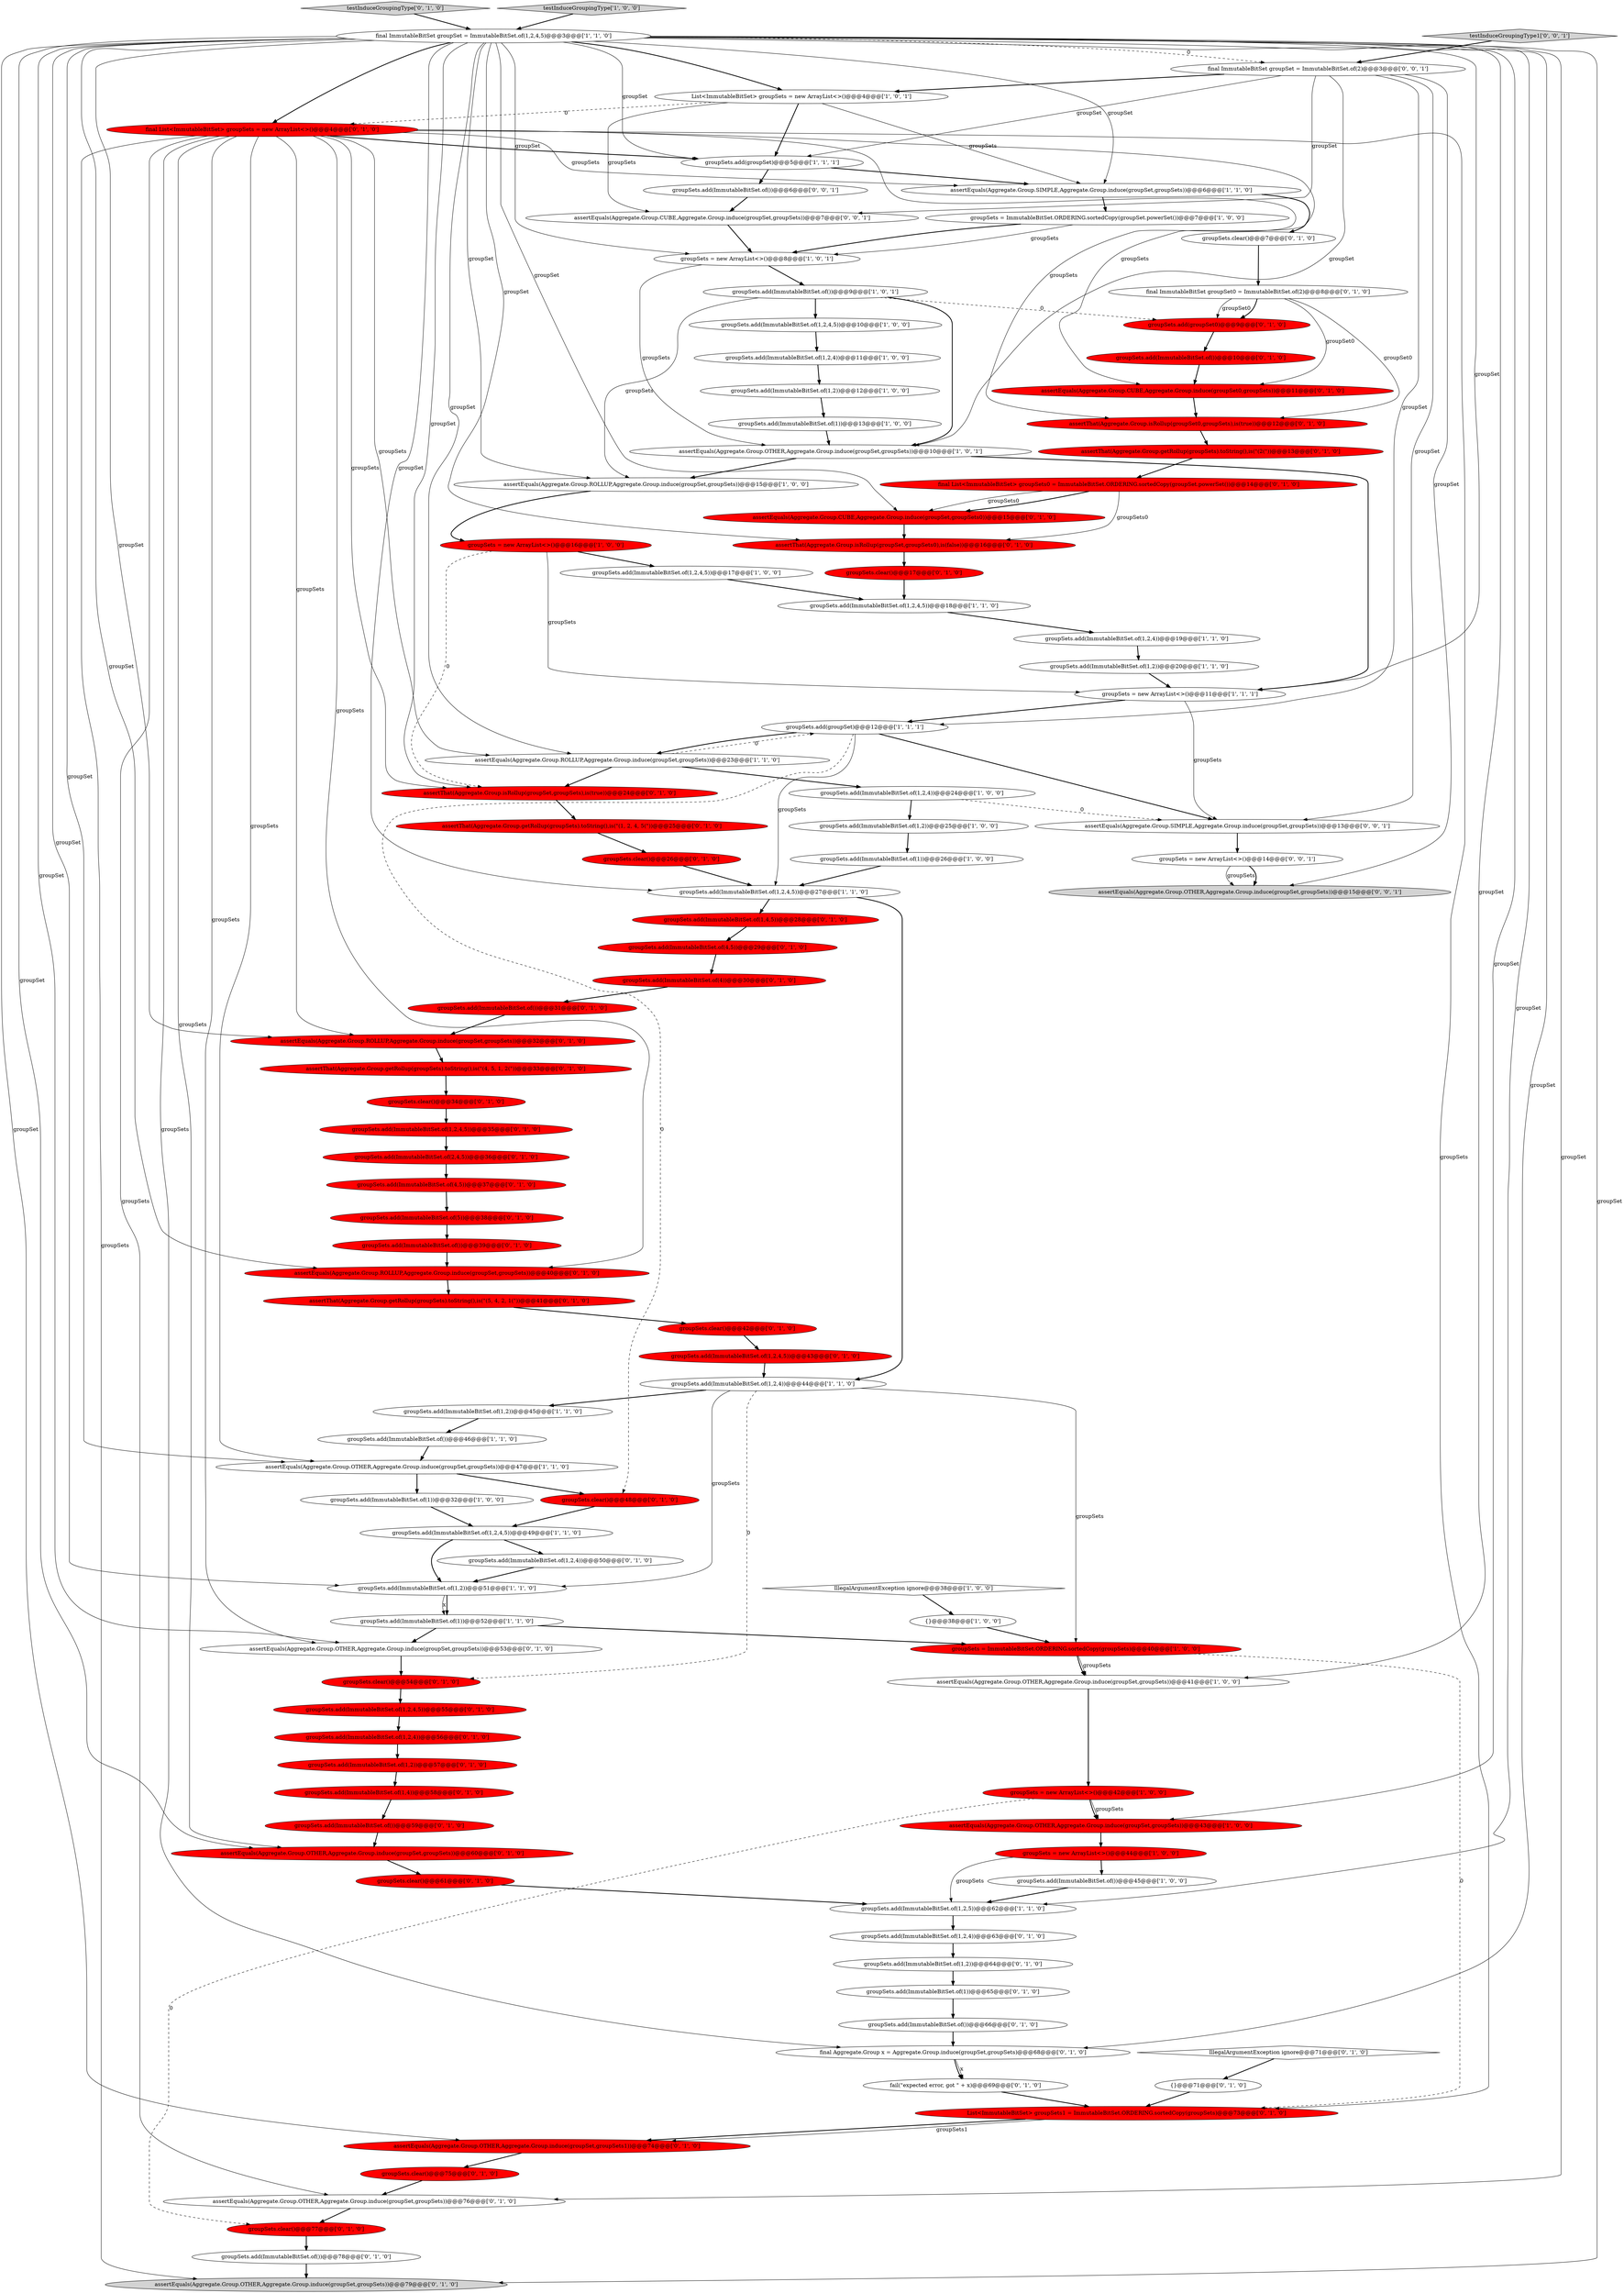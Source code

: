 digraph {
106 [style = filled, label = "assertEquals(Aggregate.Group.SIMPLE,Aggregate.Group.induce(groupSet,groupSets))@@@13@@@['0', '0', '1']", fillcolor = white, shape = ellipse image = "AAA0AAABBB3BBB"];
92 [style = filled, label = "assertThat(Aggregate.Group.getRollup(groupSets).toString(),is(\"(1, 2, 4, 5(\"))@@@25@@@['0', '1', '0']", fillcolor = red, shape = ellipse image = "AAA1AAABBB2BBB"];
20 [style = filled, label = "assertEquals(Aggregate.Group.ROLLUP,Aggregate.Group.induce(groupSet,groupSets))@@@23@@@['1', '1', '0']", fillcolor = white, shape = ellipse image = "AAA0AAABBB1BBB"];
78 [style = filled, label = "groupSets.add(ImmutableBitSet.of(2,4,5))@@@36@@@['0', '1', '0']", fillcolor = red, shape = ellipse image = "AAA1AAABBB2BBB"];
44 [style = filled, label = "assertEquals(Aggregate.Group.ROLLUP,Aggregate.Group.induce(groupSet,groupSets))@@@40@@@['0', '1', '0']", fillcolor = red, shape = ellipse image = "AAA1AAABBB2BBB"];
31 [style = filled, label = "assertEquals(Aggregate.Group.OTHER,Aggregate.Group.induce(groupSet,groupSets))@@@10@@@['1', '0', '1']", fillcolor = white, shape = ellipse image = "AAA0AAABBB1BBB"];
49 [style = filled, label = "groupSets.add(ImmutableBitSet.of(1,2,4))@@@56@@@['0', '1', '0']", fillcolor = red, shape = ellipse image = "AAA1AAABBB2BBB"];
45 [style = filled, label = "groupSets.add(ImmutableBitSet.of(1,2,4))@@@63@@@['0', '1', '0']", fillcolor = white, shape = ellipse image = "AAA0AAABBB2BBB"];
37 [style = filled, label = "assertEquals(Aggregate.Group.SIMPLE,Aggregate.Group.induce(groupSet,groupSets))@@@6@@@['1', '1', '0']", fillcolor = white, shape = ellipse image = "AAA0AAABBB1BBB"];
46 [style = filled, label = "groupSets.add(ImmutableBitSet.of(4))@@@30@@@['0', '1', '0']", fillcolor = red, shape = ellipse image = "AAA1AAABBB2BBB"];
103 [style = filled, label = "testInduceGroupingType1['0', '0', '1']", fillcolor = lightgray, shape = diamond image = "AAA0AAABBB3BBB"];
72 [style = filled, label = "groupSets.clear()@@@17@@@['0', '1', '0']", fillcolor = red, shape = ellipse image = "AAA1AAABBB2BBB"];
11 [style = filled, label = "groupSets.add(ImmutableBitSet.of(1,2,4,5))@@@49@@@['1', '1', '0']", fillcolor = white, shape = ellipse image = "AAA0AAABBB1BBB"];
16 [style = filled, label = "groupSets.add(ImmutableBitSet.of(1,2,4,5))@@@18@@@['1', '1', '0']", fillcolor = white, shape = ellipse image = "AAA0AAABBB1BBB"];
19 [style = filled, label = "groupSets.add(groupSet)@@@5@@@['1', '1', '1']", fillcolor = white, shape = ellipse image = "AAA0AAABBB1BBB"];
50 [style = filled, label = "groupSets.add(ImmutableBitSet.of(5))@@@38@@@['0', '1', '0']", fillcolor = red, shape = ellipse image = "AAA1AAABBB2BBB"];
84 [style = filled, label = "testInduceGroupingType['0', '1', '0']", fillcolor = lightgray, shape = diamond image = "AAA0AAABBB2BBB"];
4 [style = filled, label = "final ImmutableBitSet groupSet = ImmutableBitSet.of(1,2,4,5)@@@3@@@['1', '1', '0']", fillcolor = white, shape = ellipse image = "AAA0AAABBB1BBB"];
33 [style = filled, label = "List<ImmutableBitSet> groupSets = new ArrayList<>()@@@4@@@['1', '0', '1']", fillcolor = white, shape = ellipse image = "AAA0AAABBB1BBB"];
94 [style = filled, label = "groupSets.add(ImmutableBitSet.of(1,2))@@@57@@@['0', '1', '0']", fillcolor = red, shape = ellipse image = "AAA1AAABBB2BBB"];
26 [style = filled, label = "assertEquals(Aggregate.Group.OTHER,Aggregate.Group.induce(groupSet,groupSets))@@@43@@@['1', '0', '0']", fillcolor = red, shape = ellipse image = "AAA1AAABBB1BBB"];
58 [style = filled, label = "final List<ImmutableBitSet> groupSets0 = ImmutableBitSet.ORDERING.sortedCopy(groupSet.powerSet())@@@14@@@['0', '1', '0']", fillcolor = red, shape = ellipse image = "AAA1AAABBB2BBB"];
14 [style = filled, label = "groupSets.add(ImmutableBitSet.of(1,2,5))@@@62@@@['1', '1', '0']", fillcolor = white, shape = ellipse image = "AAA0AAABBB1BBB"];
86 [style = filled, label = "assertEquals(Aggregate.Group.OTHER,Aggregate.Group.induce(groupSet,groupSets))@@@76@@@['0', '1', '0']", fillcolor = white, shape = ellipse image = "AAA0AAABBB2BBB"];
100 [style = filled, label = "groupSets.clear()@@@7@@@['0', '1', '0']", fillcolor = white, shape = ellipse image = "AAA0AAABBB2BBB"];
6 [style = filled, label = "groupSets = new ArrayList<>()@@@16@@@['1', '0', '0']", fillcolor = red, shape = ellipse image = "AAA1AAABBB1BBB"];
29 [style = filled, label = "groupSets.add(groupSet)@@@12@@@['1', '1', '1']", fillcolor = white, shape = ellipse image = "AAA0AAABBB1BBB"];
7 [style = filled, label = "assertEquals(Aggregate.Group.OTHER,Aggregate.Group.induce(groupSet,groupSets))@@@47@@@['1', '1', '0']", fillcolor = white, shape = ellipse image = "AAA0AAABBB1BBB"];
64 [style = filled, label = "final Aggregate.Group x = Aggregate.Group.induce(groupSet,groupSets)@@@68@@@['0', '1', '0']", fillcolor = white, shape = ellipse image = "AAA0AAABBB2BBB"];
87 [style = filled, label = "groupSets.add(ImmutableBitSet.of(4,5))@@@29@@@['0', '1', '0']", fillcolor = red, shape = ellipse image = "AAA1AAABBB2BBB"];
102 [style = filled, label = "final ImmutableBitSet groupSet = ImmutableBitSet.of(2)@@@3@@@['0', '0', '1']", fillcolor = white, shape = ellipse image = "AAA0AAABBB3BBB"];
15 [style = filled, label = "groupSets.add(ImmutableBitSet.of(1,2,4))@@@19@@@['1', '1', '0']", fillcolor = white, shape = ellipse image = "AAA0AAABBB1BBB"];
101 [style = filled, label = "assertEquals(Aggregate.Group.CUBE,Aggregate.Group.induce(groupSet,groupSets))@@@7@@@['0', '0', '1']", fillcolor = white, shape = ellipse image = "AAA0AAABBB3BBB"];
18 [style = filled, label = "{}@@@38@@@['1', '0', '0']", fillcolor = white, shape = ellipse image = "AAA0AAABBB1BBB"];
23 [style = filled, label = "groupSets = new ArrayList<>()@@@8@@@['1', '0', '1']", fillcolor = white, shape = ellipse image = "AAA0AAABBB1BBB"];
36 [style = filled, label = "groupSets.add(ImmutableBitSet.of(1))@@@52@@@['1', '1', '0']", fillcolor = white, shape = ellipse image = "AAA0AAABBB1BBB"];
97 [style = filled, label = "assertEquals(Aggregate.Group.ROLLUP,Aggregate.Group.induce(groupSet,groupSets))@@@32@@@['0', '1', '0']", fillcolor = red, shape = ellipse image = "AAA1AAABBB2BBB"];
74 [style = filled, label = "assertThat(Aggregate.Group.isRollup(groupSet,groupSets),is(true))@@@24@@@['0', '1', '0']", fillcolor = red, shape = ellipse image = "AAA1AAABBB2BBB"];
10 [style = filled, label = "assertEquals(Aggregate.Group.ROLLUP,Aggregate.Group.induce(groupSet,groupSets))@@@15@@@['1', '0', '0']", fillcolor = white, shape = ellipse image = "AAA0AAABBB1BBB"];
0 [style = filled, label = "groupSets = ImmutableBitSet.ORDERING.sortedCopy(groupSet.powerSet())@@@7@@@['1', '0', '0']", fillcolor = white, shape = ellipse image = "AAA0AAABBB1BBB"];
52 [style = filled, label = "groupSets.add(ImmutableBitSet.of(1,2,4,5))@@@43@@@['0', '1', '0']", fillcolor = red, shape = ellipse image = "AAA1AAABBB2BBB"];
17 [style = filled, label = "groupSets.add(ImmutableBitSet.of(1))@@@26@@@['1', '0', '0']", fillcolor = white, shape = ellipse image = "AAA0AAABBB1BBB"];
68 [style = filled, label = "assertThat(Aggregate.Group.getRollup(groupSets).toString(),is(\"(2(\"))@@@13@@@['0', '1', '0']", fillcolor = red, shape = ellipse image = "AAA1AAABBB2BBB"];
43 [style = filled, label = "groupSets.add(groupSet0)@@@9@@@['0', '1', '0']", fillcolor = red, shape = ellipse image = "AAA1AAABBB2BBB"];
80 [style = filled, label = "assertThat(Aggregate.Group.getRollup(groupSets).toString(),is(\"(4, 5, 1, 2(\"))@@@33@@@['0', '1', '0']", fillcolor = red, shape = ellipse image = "AAA1AAABBB2BBB"];
21 [style = filled, label = "groupSets.add(ImmutableBitSet.of(1,2,4))@@@24@@@['1', '0', '0']", fillcolor = white, shape = ellipse image = "AAA0AAABBB1BBB"];
73 [style = filled, label = "IllegalArgumentException ignore@@@71@@@['0', '1', '0']", fillcolor = white, shape = diamond image = "AAA0AAABBB2BBB"];
39 [style = filled, label = "groupSets.add(ImmutableBitSet.of(1,2))@@@45@@@['1', '1', '0']", fillcolor = white, shape = ellipse image = "AAA0AAABBB1BBB"];
95 [style = filled, label = "groupSets.clear()@@@75@@@['0', '1', '0']", fillcolor = red, shape = ellipse image = "AAA1AAABBB2BBB"];
22 [style = filled, label = "groupSets.add(ImmutableBitSet.of(1,2,4))@@@44@@@['1', '1', '0']", fillcolor = white, shape = ellipse image = "AAA0AAABBB1BBB"];
63 [style = filled, label = "groupSets.add(ImmutableBitSet.of())@@@39@@@['0', '1', '0']", fillcolor = red, shape = ellipse image = "AAA1AAABBB2BBB"];
89 [style = filled, label = "assertThat(Aggregate.Group.isRollup(groupSet0,groupSets),is(true))@@@12@@@['0', '1', '0']", fillcolor = red, shape = ellipse image = "AAA1AAABBB2BBB"];
53 [style = filled, label = "groupSets.add(ImmutableBitSet.of(1,4,5))@@@28@@@['0', '1', '0']", fillcolor = red, shape = ellipse image = "AAA1AAABBB2BBB"];
5 [style = filled, label = "groupSets.add(ImmutableBitSet.of())@@@9@@@['1', '0', '1']", fillcolor = white, shape = ellipse image = "AAA0AAABBB1BBB"];
42 [style = filled, label = "groupSets.add(ImmutableBitSet.of())@@@45@@@['1', '0', '0']", fillcolor = white, shape = ellipse image = "AAA0AAABBB1BBB"];
79 [style = filled, label = "groupSets.clear()@@@48@@@['0', '1', '0']", fillcolor = red, shape = ellipse image = "AAA1AAABBB2BBB"];
30 [style = filled, label = "groupSets = new ArrayList<>()@@@44@@@['1', '0', '0']", fillcolor = red, shape = ellipse image = "AAA1AAABBB1BBB"];
34 [style = filled, label = "groupSets.add(ImmutableBitSet.of(1,2))@@@25@@@['1', '0', '0']", fillcolor = white, shape = ellipse image = "AAA0AAABBB1BBB"];
60 [style = filled, label = "assertEquals(Aggregate.Group.OTHER,Aggregate.Group.induce(groupSet,groupSets1))@@@74@@@['0', '1', '0']", fillcolor = red, shape = ellipse image = "AAA1AAABBB2BBB"];
90 [style = filled, label = "groupSets.clear()@@@34@@@['0', '1', '0']", fillcolor = red, shape = ellipse image = "AAA1AAABBB2BBB"];
88 [style = filled, label = "groupSets.add(ImmutableBitSet.of(4,5))@@@37@@@['0', '1', '0']", fillcolor = red, shape = ellipse image = "AAA1AAABBB2BBB"];
67 [style = filled, label = "fail(\"expected error, got \" + x)@@@69@@@['0', '1', '0']", fillcolor = white, shape = ellipse image = "AAA0AAABBB2BBB"];
62 [style = filled, label = "groupSets.add(ImmutableBitSet.of())@@@31@@@['0', '1', '0']", fillcolor = red, shape = ellipse image = "AAA1AAABBB2BBB"];
69 [style = filled, label = "groupSets.clear()@@@42@@@['0', '1', '0']", fillcolor = red, shape = ellipse image = "AAA1AAABBB2BBB"];
91 [style = filled, label = "assertEquals(Aggregate.Group.OTHER,Aggregate.Group.induce(groupSet,groupSets))@@@79@@@['0', '1', '0']", fillcolor = lightgray, shape = ellipse image = "AAA0AAABBB2BBB"];
65 [style = filled, label = "final ImmutableBitSet groupSet0 = ImmutableBitSet.of(2)@@@8@@@['0', '1', '0']", fillcolor = white, shape = ellipse image = "AAA0AAABBB2BBB"];
81 [style = filled, label = "groupSets.add(ImmutableBitSet.of())@@@10@@@['0', '1', '0']", fillcolor = red, shape = ellipse image = "AAA1AAABBB2BBB"];
41 [style = filled, label = "groupSets = new ArrayList<>()@@@42@@@['1', '0', '0']", fillcolor = red, shape = ellipse image = "AAA1AAABBB1BBB"];
1 [style = filled, label = "IllegalArgumentException ignore@@@38@@@['1', '0', '0']", fillcolor = white, shape = diamond image = "AAA0AAABBB1BBB"];
13 [style = filled, label = "groupSets.add(ImmutableBitSet.of(1,2))@@@20@@@['1', '1', '0']", fillcolor = white, shape = ellipse image = "AAA0AAABBB1BBB"];
48 [style = filled, label = "groupSets.clear()@@@26@@@['0', '1', '0']", fillcolor = red, shape = ellipse image = "AAA1AAABBB2BBB"];
99 [style = filled, label = "assertThat(Aggregate.Group.isRollup(groupSet,groupSets0),is(false))@@@16@@@['0', '1', '0']", fillcolor = red, shape = ellipse image = "AAA1AAABBB2BBB"];
59 [style = filled, label = "groupSets.add(ImmutableBitSet.of(1,2,4,5))@@@35@@@['0', '1', '0']", fillcolor = red, shape = ellipse image = "AAA1AAABBB2BBB"];
2 [style = filled, label = "groupSets.add(ImmutableBitSet.of(1,2,4,5))@@@27@@@['1', '1', '0']", fillcolor = white, shape = ellipse image = "AAA0AAABBB1BBB"];
93 [style = filled, label = "{}@@@71@@@['0', '1', '0']", fillcolor = white, shape = ellipse image = "AAA0AAABBB2BBB"];
71 [style = filled, label = "groupSets.clear()@@@77@@@['0', '1', '0']", fillcolor = red, shape = ellipse image = "AAA1AAABBB2BBB"];
38 [style = filled, label = "groupSets.add(ImmutableBitSet.of(1,2,4,5))@@@17@@@['1', '0', '0']", fillcolor = white, shape = ellipse image = "AAA0AAABBB1BBB"];
9 [style = filled, label = "testInduceGroupingType['1', '0', '0']", fillcolor = lightgray, shape = diamond image = "AAA0AAABBB1BBB"];
70 [style = filled, label = "groupSets.clear()@@@61@@@['0', '1', '0']", fillcolor = red, shape = ellipse image = "AAA1AAABBB2BBB"];
82 [style = filled, label = "groupSets.add(ImmutableBitSet.of(1))@@@65@@@['0', '1', '0']", fillcolor = white, shape = ellipse image = "AAA0AAABBB2BBB"];
35 [style = filled, label = "assertEquals(Aggregate.Group.OTHER,Aggregate.Group.induce(groupSet,groupSets))@@@41@@@['1', '0', '0']", fillcolor = white, shape = ellipse image = "AAA0AAABBB1BBB"];
32 [style = filled, label = "groupSets.add(ImmutableBitSet.of(1,2))@@@12@@@['1', '0', '0']", fillcolor = white, shape = ellipse image = "AAA0AAABBB1BBB"];
61 [style = filled, label = "groupSets.clear()@@@54@@@['0', '1', '0']", fillcolor = red, shape = ellipse image = "AAA1AAABBB2BBB"];
47 [style = filled, label = "groupSets.add(ImmutableBitSet.of(1,2,4))@@@50@@@['0', '1', '0']", fillcolor = white, shape = ellipse image = "AAA0AAABBB2BBB"];
56 [style = filled, label = "assertEquals(Aggregate.Group.OTHER,Aggregate.Group.induce(groupSet,groupSets))@@@53@@@['0', '1', '0']", fillcolor = white, shape = ellipse image = "AAA0AAABBB2BBB"];
51 [style = filled, label = "groupSets.add(ImmutableBitSet.of())@@@66@@@['0', '1', '0']", fillcolor = white, shape = ellipse image = "AAA0AAABBB2BBB"];
76 [style = filled, label = "assertEquals(Aggregate.Group.CUBE,Aggregate.Group.induce(groupSet,groupSets0))@@@15@@@['0', '1', '0']", fillcolor = red, shape = ellipse image = "AAA1AAABBB2BBB"];
3 [style = filled, label = "groupSets.add(ImmutableBitSet.of(1))@@@32@@@['1', '0', '0']", fillcolor = white, shape = ellipse image = "AAA0AAABBB1BBB"];
54 [style = filled, label = "groupSets.add(ImmutableBitSet.of(1,2,4,5))@@@55@@@['0', '1', '0']", fillcolor = red, shape = ellipse image = "AAA1AAABBB2BBB"];
66 [style = filled, label = "assertThat(Aggregate.Group.getRollup(groupSets).toString(),is(\"(5, 4, 2, 1(\"))@@@41@@@['0', '1', '0']", fillcolor = red, shape = ellipse image = "AAA1AAABBB2BBB"];
77 [style = filled, label = "assertEquals(Aggregate.Group.CUBE,Aggregate.Group.induce(groupSet0,groupSets))@@@11@@@['0', '1', '0']", fillcolor = red, shape = ellipse image = "AAA1AAABBB2BBB"];
8 [style = filled, label = "groupSets = ImmutableBitSet.ORDERING.sortedCopy(groupSets)@@@40@@@['1', '0', '0']", fillcolor = red, shape = ellipse image = "AAA1AAABBB1BBB"];
83 [style = filled, label = "groupSets.add(ImmutableBitSet.of())@@@59@@@['0', '1', '0']", fillcolor = red, shape = ellipse image = "AAA1AAABBB2BBB"];
98 [style = filled, label = "final List<ImmutableBitSet> groupSets = new ArrayList<>()@@@4@@@['0', '1', '0']", fillcolor = red, shape = ellipse image = "AAA1AAABBB2BBB"];
57 [style = filled, label = "List<ImmutableBitSet> groupSets1 = ImmutableBitSet.ORDERING.sortedCopy(groupSets)@@@73@@@['0', '1', '0']", fillcolor = red, shape = ellipse image = "AAA1AAABBB2BBB"];
12 [style = filled, label = "groupSets.add(ImmutableBitSet.of(1,2))@@@51@@@['1', '1', '0']", fillcolor = white, shape = ellipse image = "AAA0AAABBB1BBB"];
104 [style = filled, label = "assertEquals(Aggregate.Group.OTHER,Aggregate.Group.induce(groupSet,groupSets))@@@15@@@['0', '0', '1']", fillcolor = lightgray, shape = ellipse image = "AAA0AAABBB3BBB"];
55 [style = filled, label = "assertEquals(Aggregate.Group.OTHER,Aggregate.Group.induce(groupSet,groupSets))@@@60@@@['0', '1', '0']", fillcolor = red, shape = ellipse image = "AAA1AAABBB2BBB"];
27 [style = filled, label = "groupSets.add(ImmutableBitSet.of(1,2,4,5))@@@10@@@['1', '0', '0']", fillcolor = white, shape = ellipse image = "AAA0AAABBB1BBB"];
96 [style = filled, label = "groupSets.add(ImmutableBitSet.of(1,2))@@@64@@@['0', '1', '0']", fillcolor = white, shape = ellipse image = "AAA0AAABBB2BBB"];
85 [style = filled, label = "groupSets.add(ImmutableBitSet.of(1,4))@@@58@@@['0', '1', '0']", fillcolor = red, shape = ellipse image = "AAA1AAABBB2BBB"];
107 [style = filled, label = "groupSets = new ArrayList<>()@@@14@@@['0', '0', '1']", fillcolor = white, shape = ellipse image = "AAA0AAABBB3BBB"];
40 [style = filled, label = "groupSets.add(ImmutableBitSet.of(1))@@@13@@@['1', '0', '0']", fillcolor = white, shape = ellipse image = "AAA0AAABBB1BBB"];
25 [style = filled, label = "groupSets.add(ImmutableBitSet.of())@@@46@@@['1', '1', '0']", fillcolor = white, shape = ellipse image = "AAA0AAABBB1BBB"];
24 [style = filled, label = "groupSets.add(ImmutableBitSet.of(1,2,4))@@@11@@@['1', '0', '0']", fillcolor = white, shape = ellipse image = "AAA0AAABBB1BBB"];
28 [style = filled, label = "groupSets = new ArrayList<>()@@@11@@@['1', '1', '1']", fillcolor = white, shape = ellipse image = "AAA0AAABBB1BBB"];
105 [style = filled, label = "groupSets.add(ImmutableBitSet.of())@@@6@@@['0', '0', '1']", fillcolor = white, shape = ellipse image = "AAA0AAABBB3BBB"];
75 [style = filled, label = "groupSets.add(ImmutableBitSet.of())@@@78@@@['0', '1', '0']", fillcolor = white, shape = ellipse image = "AAA0AAABBB2BBB"];
77->89 [style = bold, label=""];
4->44 [style = solid, label="groupSet"];
37->0 [style = bold, label=""];
28->106 [style = solid, label="groupSets"];
99->72 [style = bold, label=""];
98->74 [style = solid, label="groupSets"];
98->19 [style = bold, label=""];
45->96 [style = bold, label=""];
35->41 [style = bold, label=""];
97->80 [style = bold, label=""];
107->104 [style = solid, label="groupSets"];
4->60 [style = solid, label="groupSet"];
24->32 [style = bold, label=""];
0->23 [style = solid, label="groupSets"];
6->28 [style = solid, label="groupSets"];
4->74 [style = solid, label="groupSet"];
43->81 [style = bold, label=""];
102->104 [style = solid, label="groupSet"];
89->68 [style = bold, label=""];
74->92 [style = bold, label=""];
107->104 [style = bold, label=""];
4->2 [style = solid, label="groupSet"];
59->78 [style = bold, label=""];
4->20 [style = solid, label="groupSet"];
93->57 [style = bold, label=""];
41->71 [style = dashed, label="0"];
2->53 [style = bold, label=""];
29->2 [style = solid, label="groupSets"];
58->99 [style = solid, label="groupSets0"];
4->10 [style = solid, label="groupSet"];
7->79 [style = bold, label=""];
41->26 [style = solid, label="groupSets"];
4->19 [style = solid, label="groupSet"];
84->4 [style = bold, label=""];
34->17 [style = bold, label=""];
29->106 [style = bold, label=""];
98->57 [style = solid, label="groupSets"];
4->97 [style = solid, label="groupSet"];
6->74 [style = dashed, label="0"];
67->57 [style = bold, label=""];
98->44 [style = solid, label="groupSets"];
4->86 [style = solid, label="groupSet"];
40->31 [style = bold, label=""];
98->64 [style = solid, label="groupSets"];
88->50 [style = bold, label=""];
50->63 [style = bold, label=""];
4->98 [style = bold, label=""];
72->16 [style = bold, label=""];
4->26 [style = solid, label="groupSet"];
15->13 [style = bold, label=""];
54->49 [style = bold, label=""];
73->93 [style = bold, label=""];
48->2 [style = bold, label=""];
8->35 [style = solid, label="groupSets"];
102->29 [style = solid, label="groupSet"];
87->46 [style = bold, label=""];
4->12 [style = solid, label="groupSet"];
30->42 [style = bold, label=""];
4->14 [style = solid, label="groupSet"];
22->12 [style = solid, label="groupSets"];
3->11 [style = bold, label=""];
81->77 [style = bold, label=""];
4->55 [style = solid, label="groupSet"];
57->60 [style = bold, label=""];
33->101 [style = solid, label="groupSets"];
11->12 [style = bold, label=""];
100->65 [style = bold, label=""];
25->7 [style = bold, label=""];
80->90 [style = bold, label=""];
71->75 [style = bold, label=""];
20->29 [style = dashed, label="0"];
106->107 [style = bold, label=""];
19->37 [style = bold, label=""];
66->69 [style = bold, label=""];
86->71 [style = bold, label=""];
57->60 [style = solid, label="groupSets1"];
94->85 [style = bold, label=""];
4->28 [style = solid, label="groupSet"];
29->20 [style = bold, label=""];
6->38 [style = bold, label=""];
0->23 [style = bold, label=""];
4->91 [style = solid, label="groupSet"];
17->2 [style = bold, label=""];
4->102 [style = dashed, label="0"];
58->76 [style = bold, label=""];
5->43 [style = dashed, label="0"];
53->87 [style = bold, label=""];
98->91 [style = solid, label="groupSets"];
96->82 [style = bold, label=""];
39->25 [style = bold, label=""];
20->74 [style = bold, label=""];
31->28 [style = bold, label=""];
98->77 [style = solid, label="groupSets"];
44->66 [style = bold, label=""];
83->55 [style = bold, label=""];
64->67 [style = solid, label="x"];
105->101 [style = bold, label=""];
28->29 [style = bold, label=""];
78->88 [style = bold, label=""];
90->59 [style = bold, label=""];
23->5 [style = bold, label=""];
70->14 [style = bold, label=""];
4->37 [style = solid, label="groupSet"];
4->7 [style = solid, label="groupSet"];
98->86 [style = solid, label="groupSets"];
65->89 [style = solid, label="groupSet0"];
102->19 [style = solid, label="groupSet"];
21->34 [style = bold, label=""];
38->16 [style = bold, label=""];
8->57 [style = dashed, label="0"];
12->36 [style = bold, label=""];
29->79 [style = dashed, label="0"];
102->101 [style = solid, label="groupSet"];
33->98 [style = dashed, label="0"];
102->33 [style = bold, label=""];
4->33 [style = bold, label=""];
52->22 [style = bold, label=""];
10->6 [style = bold, label=""];
8->35 [style = bold, label=""];
42->14 [style = bold, label=""];
79->11 [style = bold, label=""];
55->70 [style = bold, label=""];
30->14 [style = solid, label="groupSets"];
22->8 [style = solid, label="groupSets"];
98->7 [style = solid, label="groupSets"];
31->10 [style = bold, label=""];
51->64 [style = bold, label=""];
32->40 [style = bold, label=""];
4->99 [style = solid, label="groupSet"];
11->47 [style = bold, label=""];
36->8 [style = bold, label=""];
22->39 [style = bold, label=""];
27->24 [style = bold, label=""];
65->77 [style = solid, label="groupSet0"];
18->8 [style = bold, label=""];
64->67 [style = bold, label=""];
61->54 [style = bold, label=""];
33->19 [style = bold, label=""];
5->10 [style = solid, label="groupSets"];
98->97 [style = solid, label="groupSets"];
102->31 [style = solid, label="groupSet"];
58->76 [style = solid, label="groupSets0"];
85->83 [style = bold, label=""];
37->100 [style = bold, label=""];
98->55 [style = solid, label="groupSets"];
22->61 [style = dashed, label="0"];
82->51 [style = bold, label=""];
63->44 [style = bold, label=""];
16->15 [style = bold, label=""];
36->56 [style = bold, label=""];
19->105 [style = bold, label=""];
95->86 [style = bold, label=""];
62->97 [style = bold, label=""];
98->56 [style = solid, label="groupSets"];
92->48 [style = bold, label=""];
65->43 [style = solid, label="groupSet0"];
65->43 [style = bold, label=""];
47->12 [style = bold, label=""];
9->4 [style = bold, label=""];
76->99 [style = bold, label=""];
23->31 [style = solid, label="groupSets"];
4->35 [style = solid, label="groupSet"];
1->18 [style = bold, label=""];
56->61 [style = bold, label=""];
98->89 [style = solid, label="groupSets"];
103->102 [style = bold, label=""];
14->45 [style = bold, label=""];
33->37 [style = solid, label="groupSets"];
7->3 [style = bold, label=""];
26->30 [style = bold, label=""];
60->95 [style = bold, label=""];
20->21 [style = bold, label=""];
4->64 [style = solid, label="groupSet"];
98->37 [style = solid, label="groupSets"];
98->20 [style = solid, label="groupSets"];
75->91 [style = bold, label=""];
5->31 [style = bold, label=""];
21->106 [style = dashed, label="0"];
49->94 [style = bold, label=""];
4->23 [style = solid, label="groupSet"];
4->56 [style = solid, label="groupSet"];
41->26 [style = bold, label=""];
5->27 [style = bold, label=""];
69->52 [style = bold, label=""];
2->22 [style = bold, label=""];
101->23 [style = bold, label=""];
46->62 [style = bold, label=""];
4->76 [style = solid, label="groupSet"];
102->106 [style = solid, label="groupSet"];
13->28 [style = bold, label=""];
68->58 [style = bold, label=""];
12->36 [style = solid, label="x"];
}
